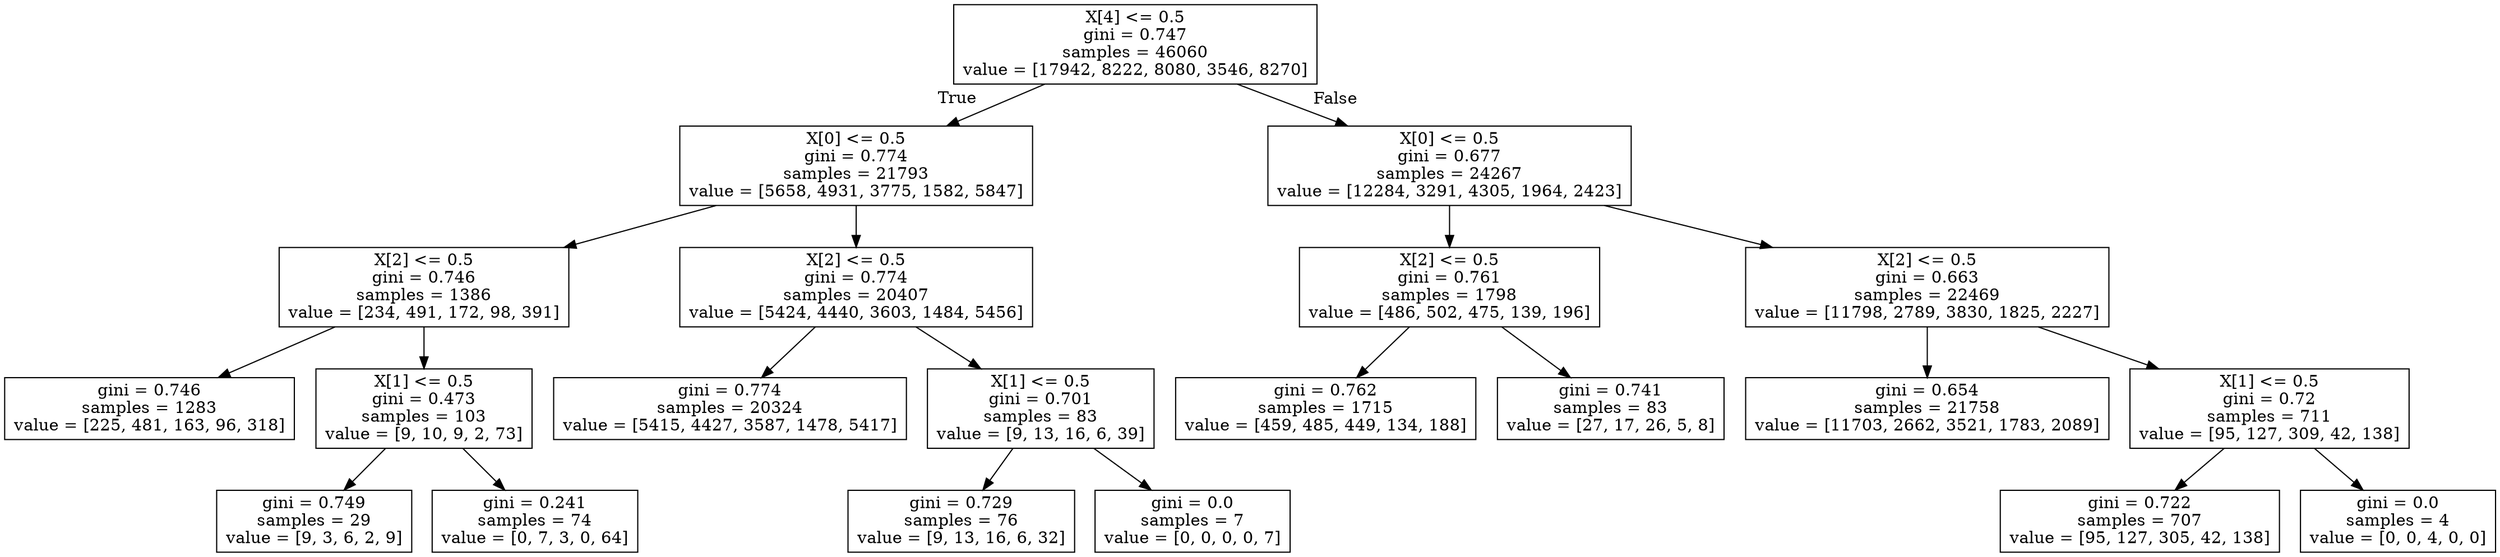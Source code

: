 digraph Tree {
node [shape=box] ;
0 [label="X[4] <= 0.5\ngini = 0.747\nsamples = 46060\nvalue = [17942, 8222, 8080, 3546, 8270]"] ;
1 [label="X[0] <= 0.5\ngini = 0.774\nsamples = 21793\nvalue = [5658, 4931, 3775, 1582, 5847]"] ;
0 -> 1 [labeldistance=2.5, labelangle=45, headlabel="True"] ;
2 [label="X[2] <= 0.5\ngini = 0.746\nsamples = 1386\nvalue = [234, 491, 172, 98, 391]"] ;
1 -> 2 ;
3 [label="gini = 0.746\nsamples = 1283\nvalue = [225, 481, 163, 96, 318]"] ;
2 -> 3 ;
4 [label="X[1] <= 0.5\ngini = 0.473\nsamples = 103\nvalue = [9, 10, 9, 2, 73]"] ;
2 -> 4 ;
5 [label="gini = 0.749\nsamples = 29\nvalue = [9, 3, 6, 2, 9]"] ;
4 -> 5 ;
6 [label="gini = 0.241\nsamples = 74\nvalue = [0, 7, 3, 0, 64]"] ;
4 -> 6 ;
7 [label="X[2] <= 0.5\ngini = 0.774\nsamples = 20407\nvalue = [5424, 4440, 3603, 1484, 5456]"] ;
1 -> 7 ;
8 [label="gini = 0.774\nsamples = 20324\nvalue = [5415, 4427, 3587, 1478, 5417]"] ;
7 -> 8 ;
9 [label="X[1] <= 0.5\ngini = 0.701\nsamples = 83\nvalue = [9, 13, 16, 6, 39]"] ;
7 -> 9 ;
10 [label="gini = 0.729\nsamples = 76\nvalue = [9, 13, 16, 6, 32]"] ;
9 -> 10 ;
11 [label="gini = 0.0\nsamples = 7\nvalue = [0, 0, 0, 0, 7]"] ;
9 -> 11 ;
12 [label="X[0] <= 0.5\ngini = 0.677\nsamples = 24267\nvalue = [12284, 3291, 4305, 1964, 2423]"] ;
0 -> 12 [labeldistance=2.5, labelangle=-45, headlabel="False"] ;
13 [label="X[2] <= 0.5\ngini = 0.761\nsamples = 1798\nvalue = [486, 502, 475, 139, 196]"] ;
12 -> 13 ;
14 [label="gini = 0.762\nsamples = 1715\nvalue = [459, 485, 449, 134, 188]"] ;
13 -> 14 ;
15 [label="gini = 0.741\nsamples = 83\nvalue = [27, 17, 26, 5, 8]"] ;
13 -> 15 ;
16 [label="X[2] <= 0.5\ngini = 0.663\nsamples = 22469\nvalue = [11798, 2789, 3830, 1825, 2227]"] ;
12 -> 16 ;
17 [label="gini = 0.654\nsamples = 21758\nvalue = [11703, 2662, 3521, 1783, 2089]"] ;
16 -> 17 ;
18 [label="X[1] <= 0.5\ngini = 0.72\nsamples = 711\nvalue = [95, 127, 309, 42, 138]"] ;
16 -> 18 ;
19 [label="gini = 0.722\nsamples = 707\nvalue = [95, 127, 305, 42, 138]"] ;
18 -> 19 ;
20 [label="gini = 0.0\nsamples = 4\nvalue = [0, 0, 4, 0, 0]"] ;
18 -> 20 ;
}